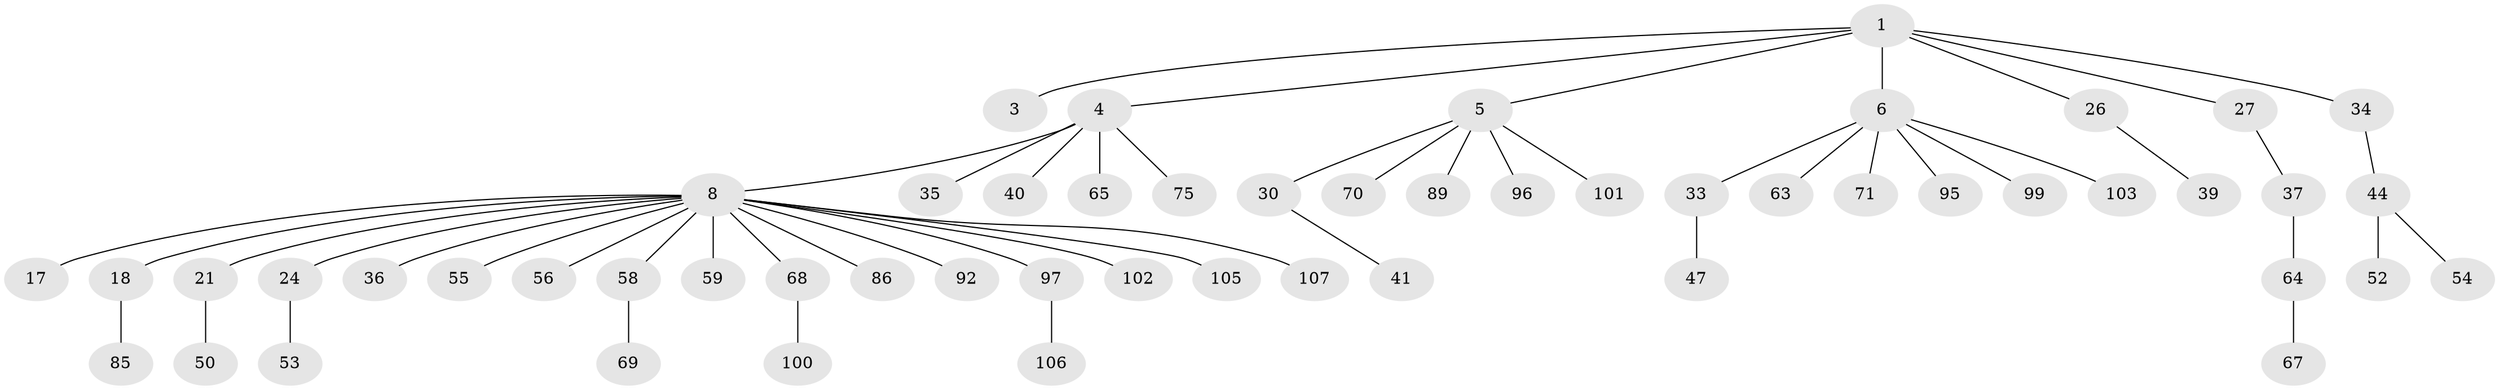 // original degree distribution, {4: 0.05405405405405406, 5: 0.036036036036036036, 1: 0.5135135135135135, 6: 0.02702702702702703, 3: 0.11711711711711711, 8: 0.009009009009009009, 2: 0.24324324324324326}
// Generated by graph-tools (version 1.1) at 2025/15/03/09/25 04:15:21]
// undirected, 55 vertices, 54 edges
graph export_dot {
graph [start="1"]
  node [color=gray90,style=filled];
  1 [super="+2"];
  3;
  4 [super="+20+22"];
  5 [super="+73+25+93+45"];
  6 [super="+9+7+88+77+108"];
  8 [super="+14+13+10+19+12"];
  17 [super="+38"];
  18 [super="+49+43+91"];
  21 [super="+32"];
  24 [super="+98"];
  26;
  27 [super="+51"];
  30;
  33;
  34;
  35;
  36;
  37;
  39;
  40;
  41 [super="+60"];
  44;
  47;
  50;
  52 [super="+87"];
  53;
  54;
  55 [super="+81"];
  56 [super="+79"];
  58;
  59 [super="+110"];
  63;
  64 [super="+80+83"];
  65;
  67;
  68 [super="+94"];
  69;
  70 [super="+74"];
  71;
  75;
  85;
  86;
  89;
  92;
  95;
  96;
  97;
  99;
  100;
  101;
  102;
  103 [super="+109"];
  105;
  106;
  107;
  1 -- 5;
  1 -- 6;
  1 -- 26;
  1 -- 34;
  1 -- 3;
  1 -- 4;
  1 -- 27;
  4 -- 8;
  4 -- 35;
  4 -- 40;
  4 -- 65;
  4 -- 75;
  5 -- 96;
  5 -- 89;
  5 -- 30;
  5 -- 101;
  5 -- 70;
  6 -- 99;
  6 -- 103;
  6 -- 71;
  6 -- 95;
  6 -- 33;
  6 -- 63;
  8 -- 18;
  8 -- 24;
  8 -- 107;
  8 -- 59;
  8 -- 21;
  8 -- 55;
  8 -- 97;
  8 -- 17;
  8 -- 36;
  8 -- 86;
  8 -- 105;
  8 -- 56;
  8 -- 68;
  8 -- 102;
  8 -- 58;
  8 -- 92;
  18 -- 85;
  21 -- 50;
  24 -- 53;
  26 -- 39;
  27 -- 37;
  30 -- 41;
  33 -- 47;
  34 -- 44;
  37 -- 64;
  44 -- 52;
  44 -- 54;
  58 -- 69;
  64 -- 67;
  68 -- 100;
  97 -- 106;
}
